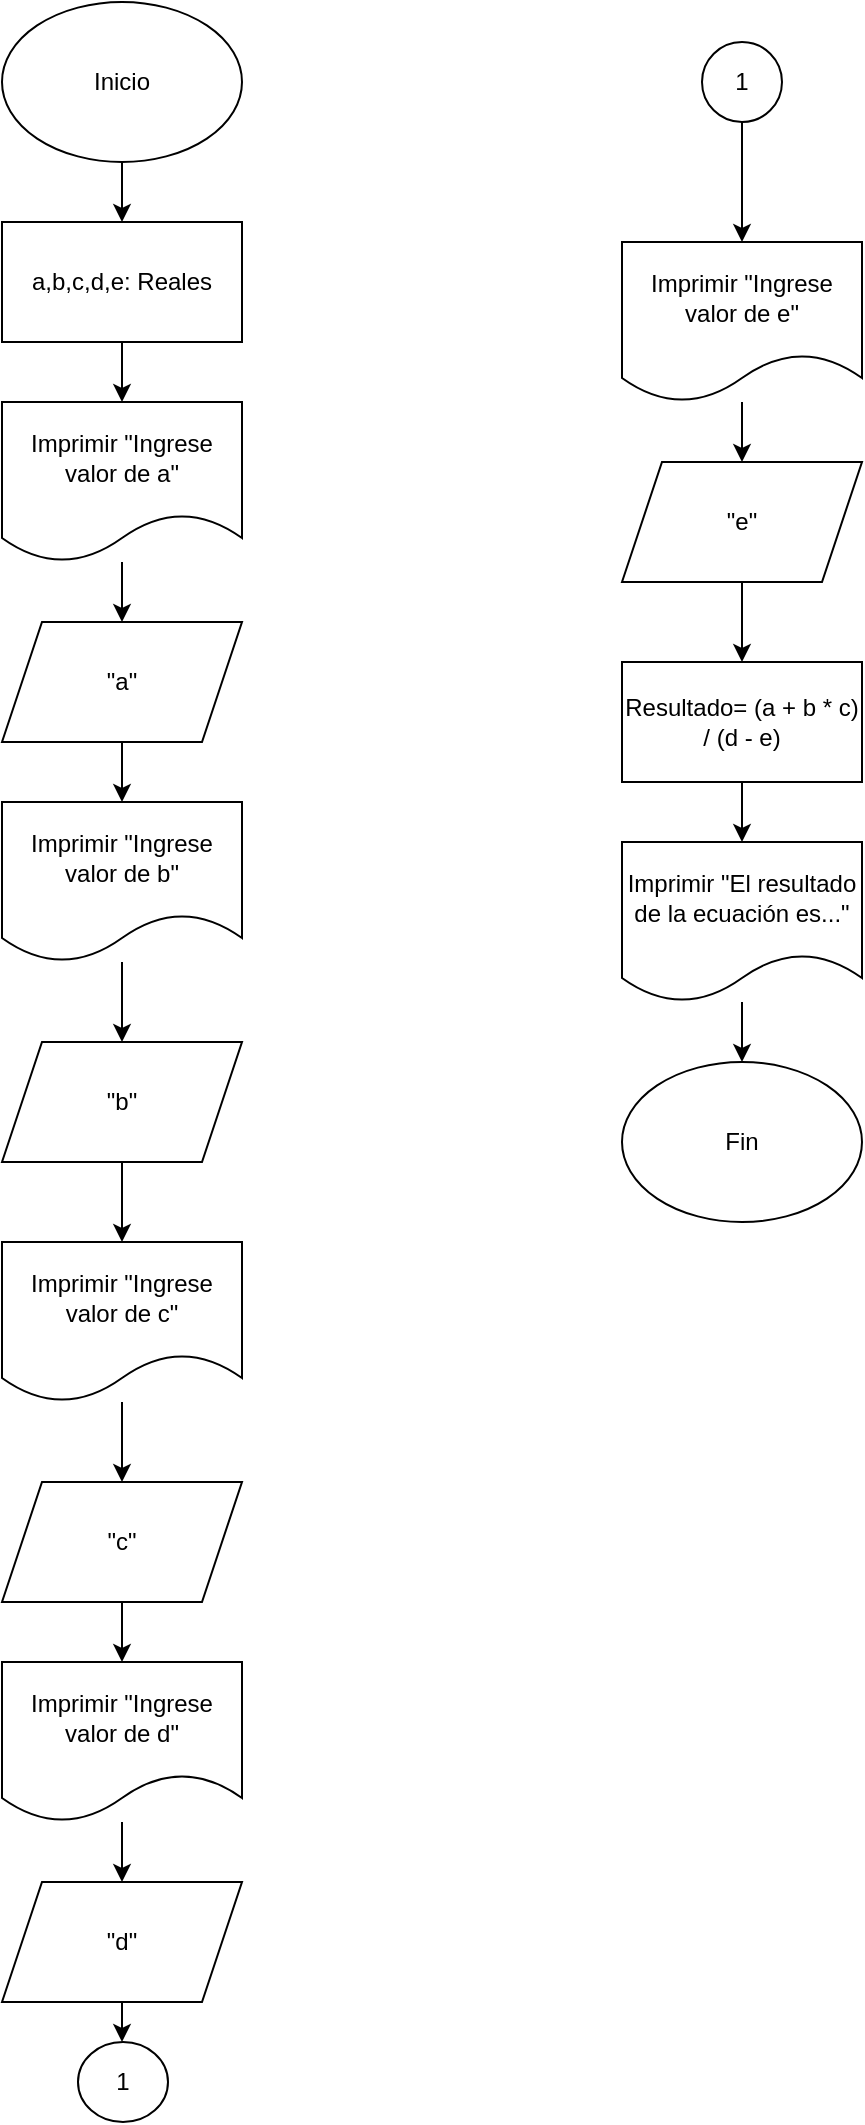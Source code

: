 <mxfile version="26.0.11">
  <diagram name="Página-1" id="qSJQa_vN1r_TIWl7zP5U">
    <mxGraphModel dx="2228" dy="1116" grid="1" gridSize="10" guides="1" tooltips="1" connect="1" arrows="1" fold="1" page="1" pageScale="1" pageWidth="850" pageHeight="1100" math="0" shadow="0">
      <root>
        <mxCell id="0" />
        <mxCell id="1" parent="0" />
        <mxCell id="gTdC3eN7-62bD2NYkpPL-3" value="" style="edgeStyle=orthogonalEdgeStyle;rounded=0;orthogonalLoop=1;jettySize=auto;html=1;" edge="1" parent="1" source="gTdC3eN7-62bD2NYkpPL-1" target="gTdC3eN7-62bD2NYkpPL-2">
          <mxGeometry relative="1" as="geometry" />
        </mxCell>
        <mxCell id="gTdC3eN7-62bD2NYkpPL-1" value="Inicio" style="ellipse;whiteSpace=wrap;html=1;" vertex="1" parent="1">
          <mxGeometry x="200" width="120" height="80" as="geometry" />
        </mxCell>
        <mxCell id="gTdC3eN7-62bD2NYkpPL-5" value="" style="edgeStyle=orthogonalEdgeStyle;rounded=0;orthogonalLoop=1;jettySize=auto;html=1;" edge="1" parent="1" source="gTdC3eN7-62bD2NYkpPL-2" target="gTdC3eN7-62bD2NYkpPL-4">
          <mxGeometry relative="1" as="geometry" />
        </mxCell>
        <mxCell id="gTdC3eN7-62bD2NYkpPL-2" value="a,b,c,d,e: Reales" style="whiteSpace=wrap;html=1;" vertex="1" parent="1">
          <mxGeometry x="200" y="110" width="120" height="60" as="geometry" />
        </mxCell>
        <mxCell id="gTdC3eN7-62bD2NYkpPL-7" value="" style="edgeStyle=orthogonalEdgeStyle;rounded=0;orthogonalLoop=1;jettySize=auto;html=1;" edge="1" parent="1" source="gTdC3eN7-62bD2NYkpPL-4" target="gTdC3eN7-62bD2NYkpPL-6">
          <mxGeometry relative="1" as="geometry" />
        </mxCell>
        <mxCell id="gTdC3eN7-62bD2NYkpPL-4" value="Imprimir &quot;Ingrese valor de a&quot;" style="shape=document;whiteSpace=wrap;html=1;boundedLbl=1;" vertex="1" parent="1">
          <mxGeometry x="200" y="200" width="120" height="80" as="geometry" />
        </mxCell>
        <mxCell id="gTdC3eN7-62bD2NYkpPL-9" value="" style="edgeStyle=orthogonalEdgeStyle;rounded=0;orthogonalLoop=1;jettySize=auto;html=1;" edge="1" parent="1" source="gTdC3eN7-62bD2NYkpPL-6" target="gTdC3eN7-62bD2NYkpPL-8">
          <mxGeometry relative="1" as="geometry" />
        </mxCell>
        <mxCell id="gTdC3eN7-62bD2NYkpPL-6" value="&quot;a&quot;" style="shape=parallelogram;perimeter=parallelogramPerimeter;whiteSpace=wrap;html=1;fixedSize=1;" vertex="1" parent="1">
          <mxGeometry x="200" y="310" width="120" height="60" as="geometry" />
        </mxCell>
        <mxCell id="gTdC3eN7-62bD2NYkpPL-11" value="" style="edgeStyle=orthogonalEdgeStyle;rounded=0;orthogonalLoop=1;jettySize=auto;html=1;" edge="1" parent="1" source="gTdC3eN7-62bD2NYkpPL-8" target="gTdC3eN7-62bD2NYkpPL-10">
          <mxGeometry relative="1" as="geometry" />
        </mxCell>
        <mxCell id="gTdC3eN7-62bD2NYkpPL-8" value="Imprimir &quot;Ingrese valor de b&quot;" style="shape=document;whiteSpace=wrap;html=1;boundedLbl=1;" vertex="1" parent="1">
          <mxGeometry x="200" y="400" width="120" height="80" as="geometry" />
        </mxCell>
        <mxCell id="gTdC3eN7-62bD2NYkpPL-13" value="" style="edgeStyle=orthogonalEdgeStyle;rounded=0;orthogonalLoop=1;jettySize=auto;html=1;" edge="1" parent="1" source="gTdC3eN7-62bD2NYkpPL-10" target="gTdC3eN7-62bD2NYkpPL-12">
          <mxGeometry relative="1" as="geometry" />
        </mxCell>
        <mxCell id="gTdC3eN7-62bD2NYkpPL-10" value="&quot;b&quot;" style="shape=parallelogram;perimeter=parallelogramPerimeter;whiteSpace=wrap;html=1;fixedSize=1;" vertex="1" parent="1">
          <mxGeometry x="200" y="520" width="120" height="60" as="geometry" />
        </mxCell>
        <mxCell id="gTdC3eN7-62bD2NYkpPL-15" value="" style="edgeStyle=orthogonalEdgeStyle;rounded=0;orthogonalLoop=1;jettySize=auto;html=1;" edge="1" parent="1" source="gTdC3eN7-62bD2NYkpPL-12" target="gTdC3eN7-62bD2NYkpPL-14">
          <mxGeometry relative="1" as="geometry" />
        </mxCell>
        <mxCell id="gTdC3eN7-62bD2NYkpPL-12" value="Imprimir &quot;Ingrese valor de c&quot;" style="shape=document;whiteSpace=wrap;html=1;boundedLbl=1;" vertex="1" parent="1">
          <mxGeometry x="200" y="620" width="120" height="80" as="geometry" />
        </mxCell>
        <mxCell id="gTdC3eN7-62bD2NYkpPL-17" value="" style="edgeStyle=orthogonalEdgeStyle;rounded=0;orthogonalLoop=1;jettySize=auto;html=1;" edge="1" parent="1" source="gTdC3eN7-62bD2NYkpPL-14" target="gTdC3eN7-62bD2NYkpPL-16">
          <mxGeometry relative="1" as="geometry" />
        </mxCell>
        <mxCell id="gTdC3eN7-62bD2NYkpPL-14" value="&quot;c&quot;" style="shape=parallelogram;perimeter=parallelogramPerimeter;whiteSpace=wrap;html=1;fixedSize=1;" vertex="1" parent="1">
          <mxGeometry x="200" y="740" width="120" height="60" as="geometry" />
        </mxCell>
        <mxCell id="gTdC3eN7-62bD2NYkpPL-19" value="" style="edgeStyle=orthogonalEdgeStyle;rounded=0;orthogonalLoop=1;jettySize=auto;html=1;" edge="1" parent="1" source="gTdC3eN7-62bD2NYkpPL-16" target="gTdC3eN7-62bD2NYkpPL-18">
          <mxGeometry relative="1" as="geometry" />
        </mxCell>
        <mxCell id="gTdC3eN7-62bD2NYkpPL-16" value="Imprimir &quot;Ingrese valor de d&quot;" style="shape=document;whiteSpace=wrap;html=1;boundedLbl=1;" vertex="1" parent="1">
          <mxGeometry x="200" y="830" width="120" height="80" as="geometry" />
        </mxCell>
        <mxCell id="gTdC3eN7-62bD2NYkpPL-21" value="" style="edgeStyle=orthogonalEdgeStyle;rounded=0;orthogonalLoop=1;jettySize=auto;html=1;" edge="1" parent="1" source="gTdC3eN7-62bD2NYkpPL-18" target="gTdC3eN7-62bD2NYkpPL-20">
          <mxGeometry relative="1" as="geometry" />
        </mxCell>
        <mxCell id="gTdC3eN7-62bD2NYkpPL-18" value="&quot;d&quot;" style="shape=parallelogram;perimeter=parallelogramPerimeter;whiteSpace=wrap;html=1;fixedSize=1;" vertex="1" parent="1">
          <mxGeometry x="200" y="940" width="120" height="60" as="geometry" />
        </mxCell>
        <mxCell id="gTdC3eN7-62bD2NYkpPL-20" value="1" style="ellipse;whiteSpace=wrap;html=1;" vertex="1" parent="1">
          <mxGeometry x="238" y="1020" width="45" height="40" as="geometry" />
        </mxCell>
        <mxCell id="gTdC3eN7-62bD2NYkpPL-24" value="" style="edgeStyle=orthogonalEdgeStyle;rounded=0;orthogonalLoop=1;jettySize=auto;html=1;" edge="1" parent="1" source="gTdC3eN7-62bD2NYkpPL-22" target="gTdC3eN7-62bD2NYkpPL-23">
          <mxGeometry relative="1" as="geometry" />
        </mxCell>
        <mxCell id="gTdC3eN7-62bD2NYkpPL-22" value="1" style="ellipse;whiteSpace=wrap;html=1;aspect=fixed;" vertex="1" parent="1">
          <mxGeometry x="550" y="20" width="40" height="40" as="geometry" />
        </mxCell>
        <mxCell id="gTdC3eN7-62bD2NYkpPL-26" value="" style="edgeStyle=orthogonalEdgeStyle;rounded=0;orthogonalLoop=1;jettySize=auto;html=1;" edge="1" parent="1" source="gTdC3eN7-62bD2NYkpPL-23" target="gTdC3eN7-62bD2NYkpPL-25">
          <mxGeometry relative="1" as="geometry" />
        </mxCell>
        <mxCell id="gTdC3eN7-62bD2NYkpPL-23" value="Imprimir &quot;Ingrese valor de e&quot;" style="shape=document;whiteSpace=wrap;html=1;boundedLbl=1;" vertex="1" parent="1">
          <mxGeometry x="510" y="120" width="120" height="80" as="geometry" />
        </mxCell>
        <mxCell id="gTdC3eN7-62bD2NYkpPL-28" value="" style="edgeStyle=orthogonalEdgeStyle;rounded=0;orthogonalLoop=1;jettySize=auto;html=1;" edge="1" parent="1" source="gTdC3eN7-62bD2NYkpPL-25" target="gTdC3eN7-62bD2NYkpPL-27">
          <mxGeometry relative="1" as="geometry" />
        </mxCell>
        <mxCell id="gTdC3eN7-62bD2NYkpPL-25" value="&quot;e&quot;" style="shape=parallelogram;perimeter=parallelogramPerimeter;whiteSpace=wrap;html=1;fixedSize=1;" vertex="1" parent="1">
          <mxGeometry x="510" y="230" width="120" height="60" as="geometry" />
        </mxCell>
        <mxCell id="gTdC3eN7-62bD2NYkpPL-30" value="" style="edgeStyle=orthogonalEdgeStyle;rounded=0;orthogonalLoop=1;jettySize=auto;html=1;" edge="1" parent="1" source="gTdC3eN7-62bD2NYkpPL-27" target="gTdC3eN7-62bD2NYkpPL-29">
          <mxGeometry relative="1" as="geometry" />
        </mxCell>
        <mxCell id="gTdC3eN7-62bD2NYkpPL-27" value="Resultado= (a + b * c) / (d - e)" style="whiteSpace=wrap;html=1;" vertex="1" parent="1">
          <mxGeometry x="510" y="330" width="120" height="60" as="geometry" />
        </mxCell>
        <mxCell id="gTdC3eN7-62bD2NYkpPL-32" value="" style="edgeStyle=orthogonalEdgeStyle;rounded=0;orthogonalLoop=1;jettySize=auto;html=1;" edge="1" parent="1" source="gTdC3eN7-62bD2NYkpPL-29" target="gTdC3eN7-62bD2NYkpPL-31">
          <mxGeometry relative="1" as="geometry" />
        </mxCell>
        <mxCell id="gTdC3eN7-62bD2NYkpPL-29" value="Imprimir &quot;El resultado de la ecuación es...&quot;" style="shape=document;whiteSpace=wrap;html=1;boundedLbl=1;" vertex="1" parent="1">
          <mxGeometry x="510" y="420" width="120" height="80" as="geometry" />
        </mxCell>
        <mxCell id="gTdC3eN7-62bD2NYkpPL-31" value="Fin" style="ellipse;whiteSpace=wrap;html=1;" vertex="1" parent="1">
          <mxGeometry x="510" y="530" width="120" height="80" as="geometry" />
        </mxCell>
      </root>
    </mxGraphModel>
  </diagram>
</mxfile>
